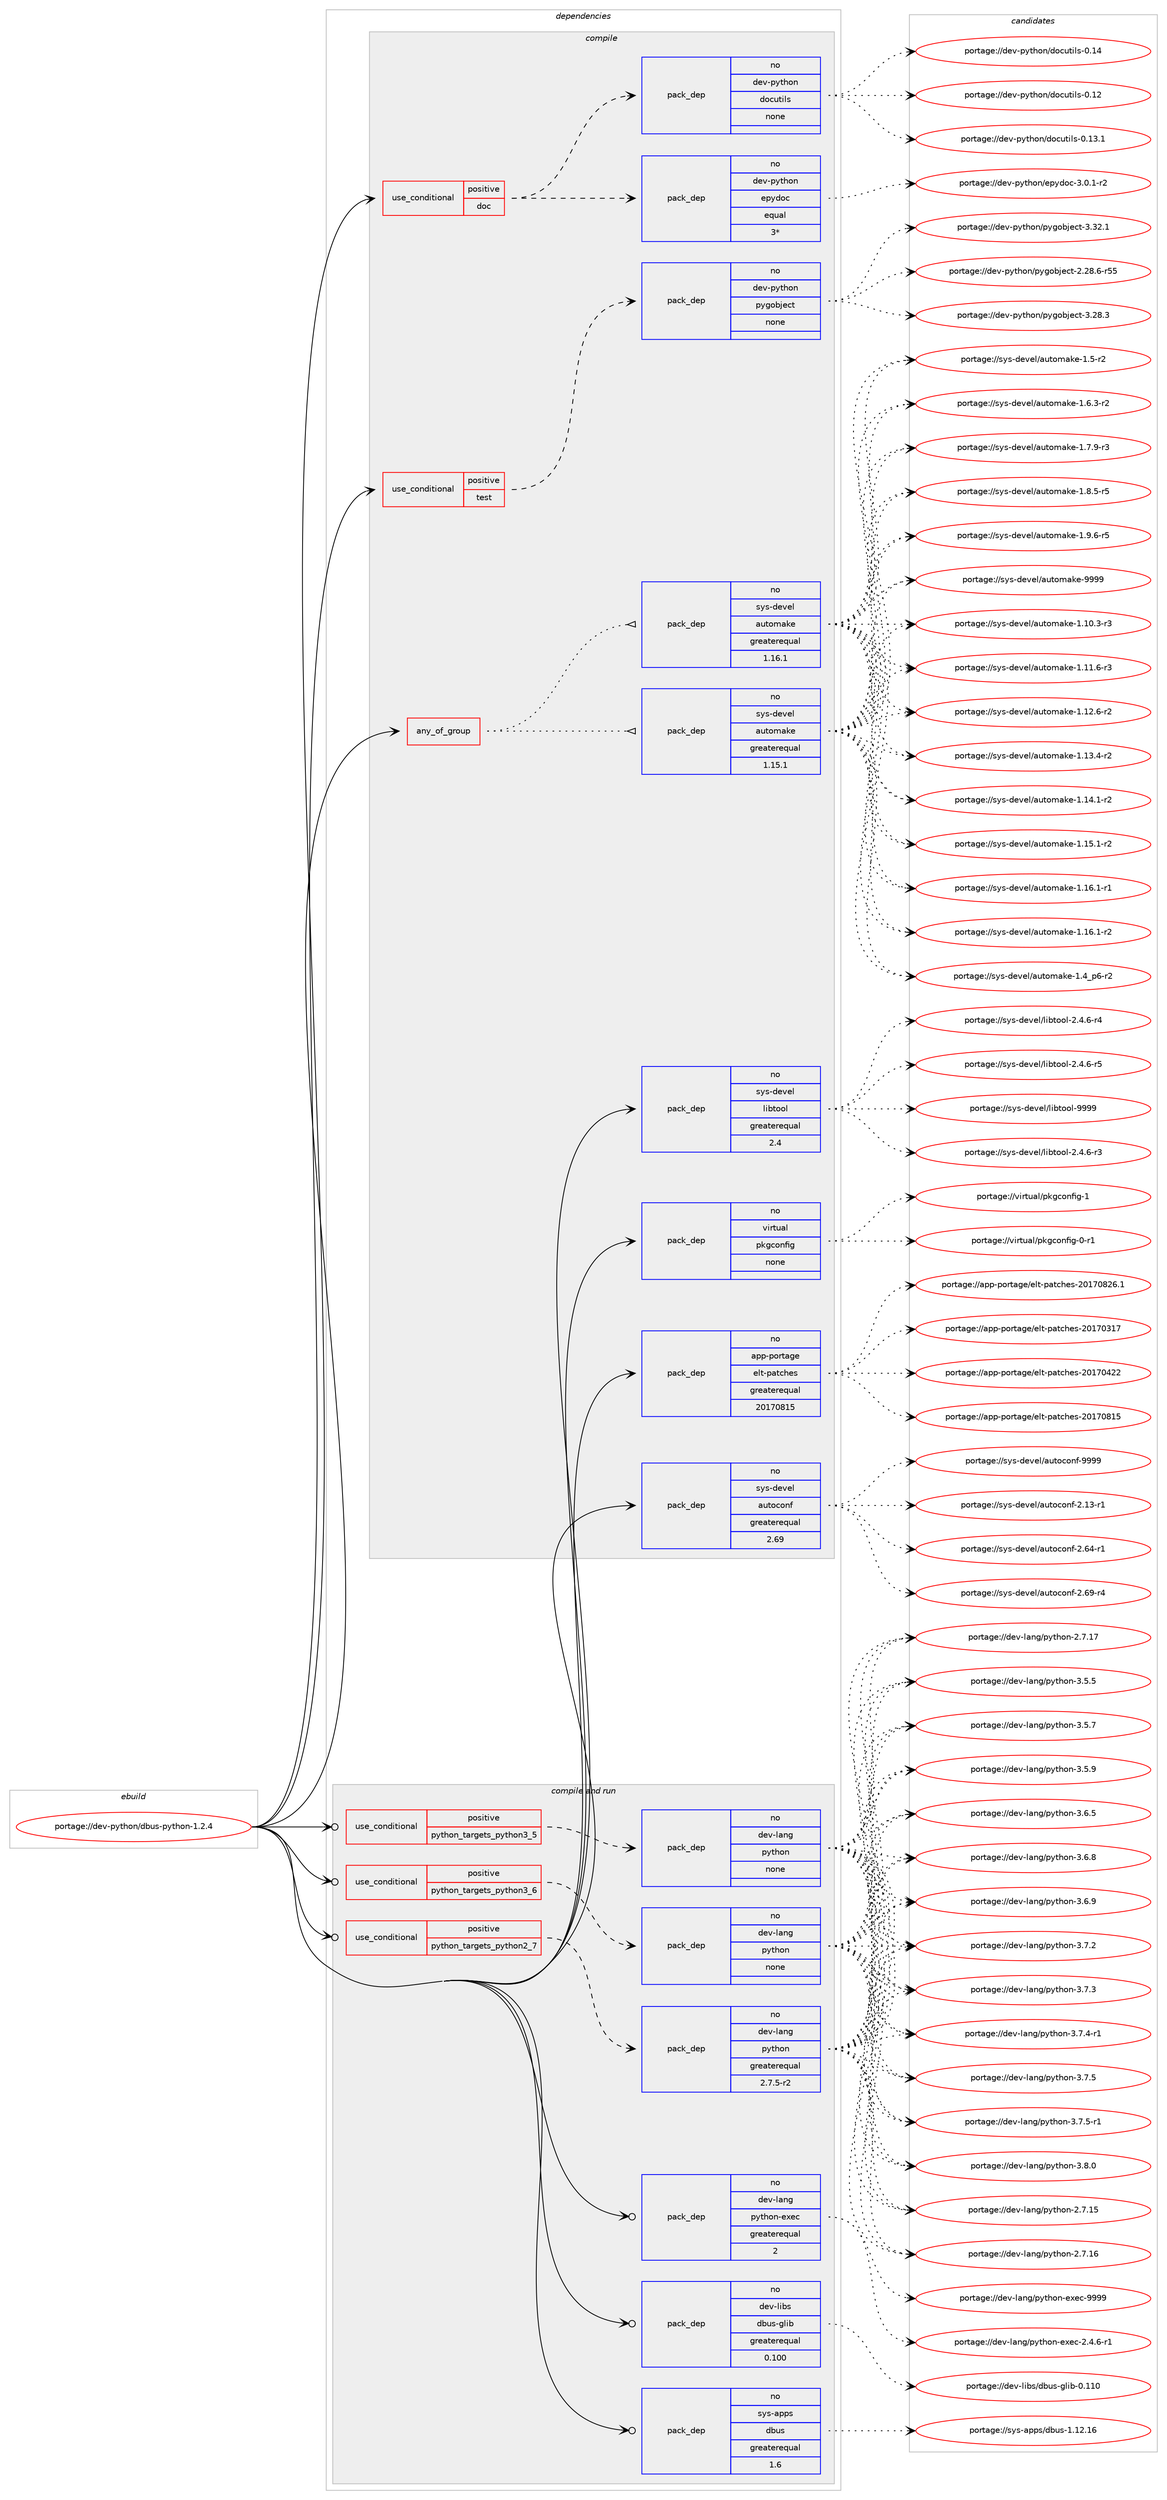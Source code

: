 digraph prolog {

# *************
# Graph options
# *************

newrank=true;
concentrate=true;
compound=true;
graph [rankdir=LR,fontname=Helvetica,fontsize=10,ranksep=1.5];#, ranksep=2.5, nodesep=0.2];
edge  [arrowhead=vee];
node  [fontname=Helvetica,fontsize=10];

# **********
# The ebuild
# **********

subgraph cluster_leftcol {
color=gray;
rank=same;
label=<<i>ebuild</i>>;
id [label="portage://dev-python/dbus-python-1.2.4", color=red, width=4, href="../dev-python/dbus-python-1.2.4.svg"];
}

# ****************
# The dependencies
# ****************

subgraph cluster_midcol {
color=gray;
label=<<i>dependencies</i>>;
subgraph cluster_compile {
fillcolor="#eeeeee";
style=filled;
label=<<i>compile</i>>;
subgraph any3252 {
dependency136150 [label=<<TABLE BORDER="0" CELLBORDER="1" CELLSPACING="0" CELLPADDING="4"><TR><TD CELLPADDING="10">any_of_group</TD></TR></TABLE>>, shape=none, color=red];subgraph pack105229 {
dependency136151 [label=<<TABLE BORDER="0" CELLBORDER="1" CELLSPACING="0" CELLPADDING="4" WIDTH="220"><TR><TD ROWSPAN="6" CELLPADDING="30">pack_dep</TD></TR><TR><TD WIDTH="110">no</TD></TR><TR><TD>sys-devel</TD></TR><TR><TD>automake</TD></TR><TR><TD>greaterequal</TD></TR><TR><TD>1.16.1</TD></TR></TABLE>>, shape=none, color=blue];
}
dependency136150:e -> dependency136151:w [weight=20,style="dotted",arrowhead="oinv"];
subgraph pack105230 {
dependency136152 [label=<<TABLE BORDER="0" CELLBORDER="1" CELLSPACING="0" CELLPADDING="4" WIDTH="220"><TR><TD ROWSPAN="6" CELLPADDING="30">pack_dep</TD></TR><TR><TD WIDTH="110">no</TD></TR><TR><TD>sys-devel</TD></TR><TR><TD>automake</TD></TR><TR><TD>greaterequal</TD></TR><TR><TD>1.15.1</TD></TR></TABLE>>, shape=none, color=blue];
}
dependency136150:e -> dependency136152:w [weight=20,style="dotted",arrowhead="oinv"];
}
id:e -> dependency136150:w [weight=20,style="solid",arrowhead="vee"];
subgraph cond27597 {
dependency136153 [label=<<TABLE BORDER="0" CELLBORDER="1" CELLSPACING="0" CELLPADDING="4"><TR><TD ROWSPAN="3" CELLPADDING="10">use_conditional</TD></TR><TR><TD>positive</TD></TR><TR><TD>doc</TD></TR></TABLE>>, shape=none, color=red];
subgraph pack105231 {
dependency136154 [label=<<TABLE BORDER="0" CELLBORDER="1" CELLSPACING="0" CELLPADDING="4" WIDTH="220"><TR><TD ROWSPAN="6" CELLPADDING="30">pack_dep</TD></TR><TR><TD WIDTH="110">no</TD></TR><TR><TD>dev-python</TD></TR><TR><TD>docutils</TD></TR><TR><TD>none</TD></TR><TR><TD></TD></TR></TABLE>>, shape=none, color=blue];
}
dependency136153:e -> dependency136154:w [weight=20,style="dashed",arrowhead="vee"];
subgraph pack105232 {
dependency136155 [label=<<TABLE BORDER="0" CELLBORDER="1" CELLSPACING="0" CELLPADDING="4" WIDTH="220"><TR><TD ROWSPAN="6" CELLPADDING="30">pack_dep</TD></TR><TR><TD WIDTH="110">no</TD></TR><TR><TD>dev-python</TD></TR><TR><TD>epydoc</TD></TR><TR><TD>equal</TD></TR><TR><TD>3*</TD></TR></TABLE>>, shape=none, color=blue];
}
dependency136153:e -> dependency136155:w [weight=20,style="dashed",arrowhead="vee"];
}
id:e -> dependency136153:w [weight=20,style="solid",arrowhead="vee"];
subgraph cond27598 {
dependency136156 [label=<<TABLE BORDER="0" CELLBORDER="1" CELLSPACING="0" CELLPADDING="4"><TR><TD ROWSPAN="3" CELLPADDING="10">use_conditional</TD></TR><TR><TD>positive</TD></TR><TR><TD>test</TD></TR></TABLE>>, shape=none, color=red];
subgraph pack105233 {
dependency136157 [label=<<TABLE BORDER="0" CELLBORDER="1" CELLSPACING="0" CELLPADDING="4" WIDTH="220"><TR><TD ROWSPAN="6" CELLPADDING="30">pack_dep</TD></TR><TR><TD WIDTH="110">no</TD></TR><TR><TD>dev-python</TD></TR><TR><TD>pygobject</TD></TR><TR><TD>none</TD></TR><TR><TD></TD></TR></TABLE>>, shape=none, color=blue];
}
dependency136156:e -> dependency136157:w [weight=20,style="dashed",arrowhead="vee"];
}
id:e -> dependency136156:w [weight=20,style="solid",arrowhead="vee"];
subgraph pack105234 {
dependency136158 [label=<<TABLE BORDER="0" CELLBORDER="1" CELLSPACING="0" CELLPADDING="4" WIDTH="220"><TR><TD ROWSPAN="6" CELLPADDING="30">pack_dep</TD></TR><TR><TD WIDTH="110">no</TD></TR><TR><TD>app-portage</TD></TR><TR><TD>elt-patches</TD></TR><TR><TD>greaterequal</TD></TR><TR><TD>20170815</TD></TR></TABLE>>, shape=none, color=blue];
}
id:e -> dependency136158:w [weight=20,style="solid",arrowhead="vee"];
subgraph pack105235 {
dependency136159 [label=<<TABLE BORDER="0" CELLBORDER="1" CELLSPACING="0" CELLPADDING="4" WIDTH="220"><TR><TD ROWSPAN="6" CELLPADDING="30">pack_dep</TD></TR><TR><TD WIDTH="110">no</TD></TR><TR><TD>sys-devel</TD></TR><TR><TD>autoconf</TD></TR><TR><TD>greaterequal</TD></TR><TR><TD>2.69</TD></TR></TABLE>>, shape=none, color=blue];
}
id:e -> dependency136159:w [weight=20,style="solid",arrowhead="vee"];
subgraph pack105236 {
dependency136160 [label=<<TABLE BORDER="0" CELLBORDER="1" CELLSPACING="0" CELLPADDING="4" WIDTH="220"><TR><TD ROWSPAN="6" CELLPADDING="30">pack_dep</TD></TR><TR><TD WIDTH="110">no</TD></TR><TR><TD>sys-devel</TD></TR><TR><TD>libtool</TD></TR><TR><TD>greaterequal</TD></TR><TR><TD>2.4</TD></TR></TABLE>>, shape=none, color=blue];
}
id:e -> dependency136160:w [weight=20,style="solid",arrowhead="vee"];
subgraph pack105237 {
dependency136161 [label=<<TABLE BORDER="0" CELLBORDER="1" CELLSPACING="0" CELLPADDING="4" WIDTH="220"><TR><TD ROWSPAN="6" CELLPADDING="30">pack_dep</TD></TR><TR><TD WIDTH="110">no</TD></TR><TR><TD>virtual</TD></TR><TR><TD>pkgconfig</TD></TR><TR><TD>none</TD></TR><TR><TD></TD></TR></TABLE>>, shape=none, color=blue];
}
id:e -> dependency136161:w [weight=20,style="solid",arrowhead="vee"];
}
subgraph cluster_compileandrun {
fillcolor="#eeeeee";
style=filled;
label=<<i>compile and run</i>>;
subgraph cond27599 {
dependency136162 [label=<<TABLE BORDER="0" CELLBORDER="1" CELLSPACING="0" CELLPADDING="4"><TR><TD ROWSPAN="3" CELLPADDING="10">use_conditional</TD></TR><TR><TD>positive</TD></TR><TR><TD>python_targets_python2_7</TD></TR></TABLE>>, shape=none, color=red];
subgraph pack105238 {
dependency136163 [label=<<TABLE BORDER="0" CELLBORDER="1" CELLSPACING="0" CELLPADDING="4" WIDTH="220"><TR><TD ROWSPAN="6" CELLPADDING="30">pack_dep</TD></TR><TR><TD WIDTH="110">no</TD></TR><TR><TD>dev-lang</TD></TR><TR><TD>python</TD></TR><TR><TD>greaterequal</TD></TR><TR><TD>2.7.5-r2</TD></TR></TABLE>>, shape=none, color=blue];
}
dependency136162:e -> dependency136163:w [weight=20,style="dashed",arrowhead="vee"];
}
id:e -> dependency136162:w [weight=20,style="solid",arrowhead="odotvee"];
subgraph cond27600 {
dependency136164 [label=<<TABLE BORDER="0" CELLBORDER="1" CELLSPACING="0" CELLPADDING="4"><TR><TD ROWSPAN="3" CELLPADDING="10">use_conditional</TD></TR><TR><TD>positive</TD></TR><TR><TD>python_targets_python3_5</TD></TR></TABLE>>, shape=none, color=red];
subgraph pack105239 {
dependency136165 [label=<<TABLE BORDER="0" CELLBORDER="1" CELLSPACING="0" CELLPADDING="4" WIDTH="220"><TR><TD ROWSPAN="6" CELLPADDING="30">pack_dep</TD></TR><TR><TD WIDTH="110">no</TD></TR><TR><TD>dev-lang</TD></TR><TR><TD>python</TD></TR><TR><TD>none</TD></TR><TR><TD></TD></TR></TABLE>>, shape=none, color=blue];
}
dependency136164:e -> dependency136165:w [weight=20,style="dashed",arrowhead="vee"];
}
id:e -> dependency136164:w [weight=20,style="solid",arrowhead="odotvee"];
subgraph cond27601 {
dependency136166 [label=<<TABLE BORDER="0" CELLBORDER="1" CELLSPACING="0" CELLPADDING="4"><TR><TD ROWSPAN="3" CELLPADDING="10">use_conditional</TD></TR><TR><TD>positive</TD></TR><TR><TD>python_targets_python3_6</TD></TR></TABLE>>, shape=none, color=red];
subgraph pack105240 {
dependency136167 [label=<<TABLE BORDER="0" CELLBORDER="1" CELLSPACING="0" CELLPADDING="4" WIDTH="220"><TR><TD ROWSPAN="6" CELLPADDING="30">pack_dep</TD></TR><TR><TD WIDTH="110">no</TD></TR><TR><TD>dev-lang</TD></TR><TR><TD>python</TD></TR><TR><TD>none</TD></TR><TR><TD></TD></TR></TABLE>>, shape=none, color=blue];
}
dependency136166:e -> dependency136167:w [weight=20,style="dashed",arrowhead="vee"];
}
id:e -> dependency136166:w [weight=20,style="solid",arrowhead="odotvee"];
subgraph pack105241 {
dependency136168 [label=<<TABLE BORDER="0" CELLBORDER="1" CELLSPACING="0" CELLPADDING="4" WIDTH="220"><TR><TD ROWSPAN="6" CELLPADDING="30">pack_dep</TD></TR><TR><TD WIDTH="110">no</TD></TR><TR><TD>dev-lang</TD></TR><TR><TD>python-exec</TD></TR><TR><TD>greaterequal</TD></TR><TR><TD>2</TD></TR></TABLE>>, shape=none, color=blue];
}
id:e -> dependency136168:w [weight=20,style="solid",arrowhead="odotvee"];
subgraph pack105242 {
dependency136169 [label=<<TABLE BORDER="0" CELLBORDER="1" CELLSPACING="0" CELLPADDING="4" WIDTH="220"><TR><TD ROWSPAN="6" CELLPADDING="30">pack_dep</TD></TR><TR><TD WIDTH="110">no</TD></TR><TR><TD>dev-libs</TD></TR><TR><TD>dbus-glib</TD></TR><TR><TD>greaterequal</TD></TR><TR><TD>0.100</TD></TR></TABLE>>, shape=none, color=blue];
}
id:e -> dependency136169:w [weight=20,style="solid",arrowhead="odotvee"];
subgraph pack105243 {
dependency136170 [label=<<TABLE BORDER="0" CELLBORDER="1" CELLSPACING="0" CELLPADDING="4" WIDTH="220"><TR><TD ROWSPAN="6" CELLPADDING="30">pack_dep</TD></TR><TR><TD WIDTH="110">no</TD></TR><TR><TD>sys-apps</TD></TR><TR><TD>dbus</TD></TR><TR><TD>greaterequal</TD></TR><TR><TD>1.6</TD></TR></TABLE>>, shape=none, color=blue];
}
id:e -> dependency136170:w [weight=20,style="solid",arrowhead="odotvee"];
}
subgraph cluster_run {
fillcolor="#eeeeee";
style=filled;
label=<<i>run</i>>;
}
}

# **************
# The candidates
# **************

subgraph cluster_choices {
rank=same;
color=gray;
label=<<i>candidates</i>>;

subgraph choice105229 {
color=black;
nodesep=1;
choiceportage11512111545100101118101108479711711611110997107101454946494846514511451 [label="portage://sys-devel/automake-1.10.3-r3", color=red, width=4,href="../sys-devel/automake-1.10.3-r3.svg"];
choiceportage11512111545100101118101108479711711611110997107101454946494946544511451 [label="portage://sys-devel/automake-1.11.6-r3", color=red, width=4,href="../sys-devel/automake-1.11.6-r3.svg"];
choiceportage11512111545100101118101108479711711611110997107101454946495046544511450 [label="portage://sys-devel/automake-1.12.6-r2", color=red, width=4,href="../sys-devel/automake-1.12.6-r2.svg"];
choiceportage11512111545100101118101108479711711611110997107101454946495146524511450 [label="portage://sys-devel/automake-1.13.4-r2", color=red, width=4,href="../sys-devel/automake-1.13.4-r2.svg"];
choiceportage11512111545100101118101108479711711611110997107101454946495246494511450 [label="portage://sys-devel/automake-1.14.1-r2", color=red, width=4,href="../sys-devel/automake-1.14.1-r2.svg"];
choiceportage11512111545100101118101108479711711611110997107101454946495346494511450 [label="portage://sys-devel/automake-1.15.1-r2", color=red, width=4,href="../sys-devel/automake-1.15.1-r2.svg"];
choiceportage11512111545100101118101108479711711611110997107101454946495446494511449 [label="portage://sys-devel/automake-1.16.1-r1", color=red, width=4,href="../sys-devel/automake-1.16.1-r1.svg"];
choiceportage11512111545100101118101108479711711611110997107101454946495446494511450 [label="portage://sys-devel/automake-1.16.1-r2", color=red, width=4,href="../sys-devel/automake-1.16.1-r2.svg"];
choiceportage115121115451001011181011084797117116111109971071014549465295112544511450 [label="portage://sys-devel/automake-1.4_p6-r2", color=red, width=4,href="../sys-devel/automake-1.4_p6-r2.svg"];
choiceportage11512111545100101118101108479711711611110997107101454946534511450 [label="portage://sys-devel/automake-1.5-r2", color=red, width=4,href="../sys-devel/automake-1.5-r2.svg"];
choiceportage115121115451001011181011084797117116111109971071014549465446514511450 [label="portage://sys-devel/automake-1.6.3-r2", color=red, width=4,href="../sys-devel/automake-1.6.3-r2.svg"];
choiceportage115121115451001011181011084797117116111109971071014549465546574511451 [label="portage://sys-devel/automake-1.7.9-r3", color=red, width=4,href="../sys-devel/automake-1.7.9-r3.svg"];
choiceportage115121115451001011181011084797117116111109971071014549465646534511453 [label="portage://sys-devel/automake-1.8.5-r5", color=red, width=4,href="../sys-devel/automake-1.8.5-r5.svg"];
choiceportage115121115451001011181011084797117116111109971071014549465746544511453 [label="portage://sys-devel/automake-1.9.6-r5", color=red, width=4,href="../sys-devel/automake-1.9.6-r5.svg"];
choiceportage115121115451001011181011084797117116111109971071014557575757 [label="portage://sys-devel/automake-9999", color=red, width=4,href="../sys-devel/automake-9999.svg"];
dependency136151:e -> choiceportage11512111545100101118101108479711711611110997107101454946494846514511451:w [style=dotted,weight="100"];
dependency136151:e -> choiceportage11512111545100101118101108479711711611110997107101454946494946544511451:w [style=dotted,weight="100"];
dependency136151:e -> choiceportage11512111545100101118101108479711711611110997107101454946495046544511450:w [style=dotted,weight="100"];
dependency136151:e -> choiceportage11512111545100101118101108479711711611110997107101454946495146524511450:w [style=dotted,weight="100"];
dependency136151:e -> choiceportage11512111545100101118101108479711711611110997107101454946495246494511450:w [style=dotted,weight="100"];
dependency136151:e -> choiceportage11512111545100101118101108479711711611110997107101454946495346494511450:w [style=dotted,weight="100"];
dependency136151:e -> choiceportage11512111545100101118101108479711711611110997107101454946495446494511449:w [style=dotted,weight="100"];
dependency136151:e -> choiceportage11512111545100101118101108479711711611110997107101454946495446494511450:w [style=dotted,weight="100"];
dependency136151:e -> choiceportage115121115451001011181011084797117116111109971071014549465295112544511450:w [style=dotted,weight="100"];
dependency136151:e -> choiceportage11512111545100101118101108479711711611110997107101454946534511450:w [style=dotted,weight="100"];
dependency136151:e -> choiceportage115121115451001011181011084797117116111109971071014549465446514511450:w [style=dotted,weight="100"];
dependency136151:e -> choiceportage115121115451001011181011084797117116111109971071014549465546574511451:w [style=dotted,weight="100"];
dependency136151:e -> choiceportage115121115451001011181011084797117116111109971071014549465646534511453:w [style=dotted,weight="100"];
dependency136151:e -> choiceportage115121115451001011181011084797117116111109971071014549465746544511453:w [style=dotted,weight="100"];
dependency136151:e -> choiceportage115121115451001011181011084797117116111109971071014557575757:w [style=dotted,weight="100"];
}
subgraph choice105230 {
color=black;
nodesep=1;
choiceportage11512111545100101118101108479711711611110997107101454946494846514511451 [label="portage://sys-devel/automake-1.10.3-r3", color=red, width=4,href="../sys-devel/automake-1.10.3-r3.svg"];
choiceportage11512111545100101118101108479711711611110997107101454946494946544511451 [label="portage://sys-devel/automake-1.11.6-r3", color=red, width=4,href="../sys-devel/automake-1.11.6-r3.svg"];
choiceportage11512111545100101118101108479711711611110997107101454946495046544511450 [label="portage://sys-devel/automake-1.12.6-r2", color=red, width=4,href="../sys-devel/automake-1.12.6-r2.svg"];
choiceportage11512111545100101118101108479711711611110997107101454946495146524511450 [label="portage://sys-devel/automake-1.13.4-r2", color=red, width=4,href="../sys-devel/automake-1.13.4-r2.svg"];
choiceportage11512111545100101118101108479711711611110997107101454946495246494511450 [label="portage://sys-devel/automake-1.14.1-r2", color=red, width=4,href="../sys-devel/automake-1.14.1-r2.svg"];
choiceportage11512111545100101118101108479711711611110997107101454946495346494511450 [label="portage://sys-devel/automake-1.15.1-r2", color=red, width=4,href="../sys-devel/automake-1.15.1-r2.svg"];
choiceportage11512111545100101118101108479711711611110997107101454946495446494511449 [label="portage://sys-devel/automake-1.16.1-r1", color=red, width=4,href="../sys-devel/automake-1.16.1-r1.svg"];
choiceportage11512111545100101118101108479711711611110997107101454946495446494511450 [label="portage://sys-devel/automake-1.16.1-r2", color=red, width=4,href="../sys-devel/automake-1.16.1-r2.svg"];
choiceportage115121115451001011181011084797117116111109971071014549465295112544511450 [label="portage://sys-devel/automake-1.4_p6-r2", color=red, width=4,href="../sys-devel/automake-1.4_p6-r2.svg"];
choiceportage11512111545100101118101108479711711611110997107101454946534511450 [label="portage://sys-devel/automake-1.5-r2", color=red, width=4,href="../sys-devel/automake-1.5-r2.svg"];
choiceportage115121115451001011181011084797117116111109971071014549465446514511450 [label="portage://sys-devel/automake-1.6.3-r2", color=red, width=4,href="../sys-devel/automake-1.6.3-r2.svg"];
choiceportage115121115451001011181011084797117116111109971071014549465546574511451 [label="portage://sys-devel/automake-1.7.9-r3", color=red, width=4,href="../sys-devel/automake-1.7.9-r3.svg"];
choiceportage115121115451001011181011084797117116111109971071014549465646534511453 [label="portage://sys-devel/automake-1.8.5-r5", color=red, width=4,href="../sys-devel/automake-1.8.5-r5.svg"];
choiceportage115121115451001011181011084797117116111109971071014549465746544511453 [label="portage://sys-devel/automake-1.9.6-r5", color=red, width=4,href="../sys-devel/automake-1.9.6-r5.svg"];
choiceportage115121115451001011181011084797117116111109971071014557575757 [label="portage://sys-devel/automake-9999", color=red, width=4,href="../sys-devel/automake-9999.svg"];
dependency136152:e -> choiceportage11512111545100101118101108479711711611110997107101454946494846514511451:w [style=dotted,weight="100"];
dependency136152:e -> choiceportage11512111545100101118101108479711711611110997107101454946494946544511451:w [style=dotted,weight="100"];
dependency136152:e -> choiceportage11512111545100101118101108479711711611110997107101454946495046544511450:w [style=dotted,weight="100"];
dependency136152:e -> choiceportage11512111545100101118101108479711711611110997107101454946495146524511450:w [style=dotted,weight="100"];
dependency136152:e -> choiceportage11512111545100101118101108479711711611110997107101454946495246494511450:w [style=dotted,weight="100"];
dependency136152:e -> choiceportage11512111545100101118101108479711711611110997107101454946495346494511450:w [style=dotted,weight="100"];
dependency136152:e -> choiceportage11512111545100101118101108479711711611110997107101454946495446494511449:w [style=dotted,weight="100"];
dependency136152:e -> choiceportage11512111545100101118101108479711711611110997107101454946495446494511450:w [style=dotted,weight="100"];
dependency136152:e -> choiceportage115121115451001011181011084797117116111109971071014549465295112544511450:w [style=dotted,weight="100"];
dependency136152:e -> choiceportage11512111545100101118101108479711711611110997107101454946534511450:w [style=dotted,weight="100"];
dependency136152:e -> choiceportage115121115451001011181011084797117116111109971071014549465446514511450:w [style=dotted,weight="100"];
dependency136152:e -> choiceportage115121115451001011181011084797117116111109971071014549465546574511451:w [style=dotted,weight="100"];
dependency136152:e -> choiceportage115121115451001011181011084797117116111109971071014549465646534511453:w [style=dotted,weight="100"];
dependency136152:e -> choiceportage115121115451001011181011084797117116111109971071014549465746544511453:w [style=dotted,weight="100"];
dependency136152:e -> choiceportage115121115451001011181011084797117116111109971071014557575757:w [style=dotted,weight="100"];
}
subgraph choice105231 {
color=black;
nodesep=1;
choiceportage1001011184511212111610411111047100111991171161051081154548464950 [label="portage://dev-python/docutils-0.12", color=red, width=4,href="../dev-python/docutils-0.12.svg"];
choiceportage10010111845112121116104111110471001119911711610510811545484649514649 [label="portage://dev-python/docutils-0.13.1", color=red, width=4,href="../dev-python/docutils-0.13.1.svg"];
choiceportage1001011184511212111610411111047100111991171161051081154548464952 [label="portage://dev-python/docutils-0.14", color=red, width=4,href="../dev-python/docutils-0.14.svg"];
dependency136154:e -> choiceportage1001011184511212111610411111047100111991171161051081154548464950:w [style=dotted,weight="100"];
dependency136154:e -> choiceportage10010111845112121116104111110471001119911711610510811545484649514649:w [style=dotted,weight="100"];
dependency136154:e -> choiceportage1001011184511212111610411111047100111991171161051081154548464952:w [style=dotted,weight="100"];
}
subgraph choice105232 {
color=black;
nodesep=1;
choiceportage1001011184511212111610411111047101112121100111994551464846494511450 [label="portage://dev-python/epydoc-3.0.1-r2", color=red, width=4,href="../dev-python/epydoc-3.0.1-r2.svg"];
dependency136155:e -> choiceportage1001011184511212111610411111047101112121100111994551464846494511450:w [style=dotted,weight="100"];
}
subgraph choice105233 {
color=black;
nodesep=1;
choiceportage1001011184511212111610411111047112121103111981061019911645504650564654451145353 [label="portage://dev-python/pygobject-2.28.6-r55", color=red, width=4,href="../dev-python/pygobject-2.28.6-r55.svg"];
choiceportage1001011184511212111610411111047112121103111981061019911645514650564651 [label="portage://dev-python/pygobject-3.28.3", color=red, width=4,href="../dev-python/pygobject-3.28.3.svg"];
choiceportage1001011184511212111610411111047112121103111981061019911645514651504649 [label="portage://dev-python/pygobject-3.32.1", color=red, width=4,href="../dev-python/pygobject-3.32.1.svg"];
dependency136157:e -> choiceportage1001011184511212111610411111047112121103111981061019911645504650564654451145353:w [style=dotted,weight="100"];
dependency136157:e -> choiceportage1001011184511212111610411111047112121103111981061019911645514650564651:w [style=dotted,weight="100"];
dependency136157:e -> choiceportage1001011184511212111610411111047112121103111981061019911645514651504649:w [style=dotted,weight="100"];
}
subgraph choice105234 {
color=black;
nodesep=1;
choiceportage97112112451121111141169710310147101108116451129711699104101115455048495548514955 [label="portage://app-portage/elt-patches-20170317", color=red, width=4,href="../app-portage/elt-patches-20170317.svg"];
choiceportage97112112451121111141169710310147101108116451129711699104101115455048495548525050 [label="portage://app-portage/elt-patches-20170422", color=red, width=4,href="../app-portage/elt-patches-20170422.svg"];
choiceportage97112112451121111141169710310147101108116451129711699104101115455048495548564953 [label="portage://app-portage/elt-patches-20170815", color=red, width=4,href="../app-portage/elt-patches-20170815.svg"];
choiceportage971121124511211111411697103101471011081164511297116991041011154550484955485650544649 [label="portage://app-portage/elt-patches-20170826.1", color=red, width=4,href="../app-portage/elt-patches-20170826.1.svg"];
dependency136158:e -> choiceportage97112112451121111141169710310147101108116451129711699104101115455048495548514955:w [style=dotted,weight="100"];
dependency136158:e -> choiceportage97112112451121111141169710310147101108116451129711699104101115455048495548525050:w [style=dotted,weight="100"];
dependency136158:e -> choiceportage97112112451121111141169710310147101108116451129711699104101115455048495548564953:w [style=dotted,weight="100"];
dependency136158:e -> choiceportage971121124511211111411697103101471011081164511297116991041011154550484955485650544649:w [style=dotted,weight="100"];
}
subgraph choice105235 {
color=black;
nodesep=1;
choiceportage1151211154510010111810110847971171161119911111010245504649514511449 [label="portage://sys-devel/autoconf-2.13-r1", color=red, width=4,href="../sys-devel/autoconf-2.13-r1.svg"];
choiceportage1151211154510010111810110847971171161119911111010245504654524511449 [label="portage://sys-devel/autoconf-2.64-r1", color=red, width=4,href="../sys-devel/autoconf-2.64-r1.svg"];
choiceportage1151211154510010111810110847971171161119911111010245504654574511452 [label="portage://sys-devel/autoconf-2.69-r4", color=red, width=4,href="../sys-devel/autoconf-2.69-r4.svg"];
choiceportage115121115451001011181011084797117116111991111101024557575757 [label="portage://sys-devel/autoconf-9999", color=red, width=4,href="../sys-devel/autoconf-9999.svg"];
dependency136159:e -> choiceportage1151211154510010111810110847971171161119911111010245504649514511449:w [style=dotted,weight="100"];
dependency136159:e -> choiceportage1151211154510010111810110847971171161119911111010245504654524511449:w [style=dotted,weight="100"];
dependency136159:e -> choiceportage1151211154510010111810110847971171161119911111010245504654574511452:w [style=dotted,weight="100"];
dependency136159:e -> choiceportage115121115451001011181011084797117116111991111101024557575757:w [style=dotted,weight="100"];
}
subgraph choice105236 {
color=black;
nodesep=1;
choiceportage1151211154510010111810110847108105981161111111084550465246544511451 [label="portage://sys-devel/libtool-2.4.6-r3", color=red, width=4,href="../sys-devel/libtool-2.4.6-r3.svg"];
choiceportage1151211154510010111810110847108105981161111111084550465246544511452 [label="portage://sys-devel/libtool-2.4.6-r4", color=red, width=4,href="../sys-devel/libtool-2.4.6-r4.svg"];
choiceportage1151211154510010111810110847108105981161111111084550465246544511453 [label="portage://sys-devel/libtool-2.4.6-r5", color=red, width=4,href="../sys-devel/libtool-2.4.6-r5.svg"];
choiceportage1151211154510010111810110847108105981161111111084557575757 [label="portage://sys-devel/libtool-9999", color=red, width=4,href="../sys-devel/libtool-9999.svg"];
dependency136160:e -> choiceportage1151211154510010111810110847108105981161111111084550465246544511451:w [style=dotted,weight="100"];
dependency136160:e -> choiceportage1151211154510010111810110847108105981161111111084550465246544511452:w [style=dotted,weight="100"];
dependency136160:e -> choiceportage1151211154510010111810110847108105981161111111084550465246544511453:w [style=dotted,weight="100"];
dependency136160:e -> choiceportage1151211154510010111810110847108105981161111111084557575757:w [style=dotted,weight="100"];
}
subgraph choice105237 {
color=black;
nodesep=1;
choiceportage11810511411611797108471121071039911111010210510345484511449 [label="portage://virtual/pkgconfig-0-r1", color=red, width=4,href="../virtual/pkgconfig-0-r1.svg"];
choiceportage1181051141161179710847112107103991111101021051034549 [label="portage://virtual/pkgconfig-1", color=red, width=4,href="../virtual/pkgconfig-1.svg"];
dependency136161:e -> choiceportage11810511411611797108471121071039911111010210510345484511449:w [style=dotted,weight="100"];
dependency136161:e -> choiceportage1181051141161179710847112107103991111101021051034549:w [style=dotted,weight="100"];
}
subgraph choice105238 {
color=black;
nodesep=1;
choiceportage10010111845108971101034711212111610411111045504655464953 [label="portage://dev-lang/python-2.7.15", color=red, width=4,href="../dev-lang/python-2.7.15.svg"];
choiceportage10010111845108971101034711212111610411111045504655464954 [label="portage://dev-lang/python-2.7.16", color=red, width=4,href="../dev-lang/python-2.7.16.svg"];
choiceportage10010111845108971101034711212111610411111045504655464955 [label="portage://dev-lang/python-2.7.17", color=red, width=4,href="../dev-lang/python-2.7.17.svg"];
choiceportage100101118451089711010347112121116104111110455146534653 [label="portage://dev-lang/python-3.5.5", color=red, width=4,href="../dev-lang/python-3.5.5.svg"];
choiceportage100101118451089711010347112121116104111110455146534655 [label="portage://dev-lang/python-3.5.7", color=red, width=4,href="../dev-lang/python-3.5.7.svg"];
choiceportage100101118451089711010347112121116104111110455146534657 [label="portage://dev-lang/python-3.5.9", color=red, width=4,href="../dev-lang/python-3.5.9.svg"];
choiceportage100101118451089711010347112121116104111110455146544653 [label="portage://dev-lang/python-3.6.5", color=red, width=4,href="../dev-lang/python-3.6.5.svg"];
choiceportage100101118451089711010347112121116104111110455146544656 [label="portage://dev-lang/python-3.6.8", color=red, width=4,href="../dev-lang/python-3.6.8.svg"];
choiceportage100101118451089711010347112121116104111110455146544657 [label="portage://dev-lang/python-3.6.9", color=red, width=4,href="../dev-lang/python-3.6.9.svg"];
choiceportage100101118451089711010347112121116104111110455146554650 [label="portage://dev-lang/python-3.7.2", color=red, width=4,href="../dev-lang/python-3.7.2.svg"];
choiceportage100101118451089711010347112121116104111110455146554651 [label="portage://dev-lang/python-3.7.3", color=red, width=4,href="../dev-lang/python-3.7.3.svg"];
choiceportage1001011184510897110103471121211161041111104551465546524511449 [label="portage://dev-lang/python-3.7.4-r1", color=red, width=4,href="../dev-lang/python-3.7.4-r1.svg"];
choiceportage100101118451089711010347112121116104111110455146554653 [label="portage://dev-lang/python-3.7.5", color=red, width=4,href="../dev-lang/python-3.7.5.svg"];
choiceportage1001011184510897110103471121211161041111104551465546534511449 [label="portage://dev-lang/python-3.7.5-r1", color=red, width=4,href="../dev-lang/python-3.7.5-r1.svg"];
choiceportage100101118451089711010347112121116104111110455146564648 [label="portage://dev-lang/python-3.8.0", color=red, width=4,href="../dev-lang/python-3.8.0.svg"];
dependency136163:e -> choiceportage10010111845108971101034711212111610411111045504655464953:w [style=dotted,weight="100"];
dependency136163:e -> choiceportage10010111845108971101034711212111610411111045504655464954:w [style=dotted,weight="100"];
dependency136163:e -> choiceportage10010111845108971101034711212111610411111045504655464955:w [style=dotted,weight="100"];
dependency136163:e -> choiceportage100101118451089711010347112121116104111110455146534653:w [style=dotted,weight="100"];
dependency136163:e -> choiceportage100101118451089711010347112121116104111110455146534655:w [style=dotted,weight="100"];
dependency136163:e -> choiceportage100101118451089711010347112121116104111110455146534657:w [style=dotted,weight="100"];
dependency136163:e -> choiceportage100101118451089711010347112121116104111110455146544653:w [style=dotted,weight="100"];
dependency136163:e -> choiceportage100101118451089711010347112121116104111110455146544656:w [style=dotted,weight="100"];
dependency136163:e -> choiceportage100101118451089711010347112121116104111110455146544657:w [style=dotted,weight="100"];
dependency136163:e -> choiceportage100101118451089711010347112121116104111110455146554650:w [style=dotted,weight="100"];
dependency136163:e -> choiceportage100101118451089711010347112121116104111110455146554651:w [style=dotted,weight="100"];
dependency136163:e -> choiceportage1001011184510897110103471121211161041111104551465546524511449:w [style=dotted,weight="100"];
dependency136163:e -> choiceportage100101118451089711010347112121116104111110455146554653:w [style=dotted,weight="100"];
dependency136163:e -> choiceportage1001011184510897110103471121211161041111104551465546534511449:w [style=dotted,weight="100"];
dependency136163:e -> choiceportage100101118451089711010347112121116104111110455146564648:w [style=dotted,weight="100"];
}
subgraph choice105239 {
color=black;
nodesep=1;
choiceportage10010111845108971101034711212111610411111045504655464953 [label="portage://dev-lang/python-2.7.15", color=red, width=4,href="../dev-lang/python-2.7.15.svg"];
choiceportage10010111845108971101034711212111610411111045504655464954 [label="portage://dev-lang/python-2.7.16", color=red, width=4,href="../dev-lang/python-2.7.16.svg"];
choiceportage10010111845108971101034711212111610411111045504655464955 [label="portage://dev-lang/python-2.7.17", color=red, width=4,href="../dev-lang/python-2.7.17.svg"];
choiceportage100101118451089711010347112121116104111110455146534653 [label="portage://dev-lang/python-3.5.5", color=red, width=4,href="../dev-lang/python-3.5.5.svg"];
choiceportage100101118451089711010347112121116104111110455146534655 [label="portage://dev-lang/python-3.5.7", color=red, width=4,href="../dev-lang/python-3.5.7.svg"];
choiceportage100101118451089711010347112121116104111110455146534657 [label="portage://dev-lang/python-3.5.9", color=red, width=4,href="../dev-lang/python-3.5.9.svg"];
choiceportage100101118451089711010347112121116104111110455146544653 [label="portage://dev-lang/python-3.6.5", color=red, width=4,href="../dev-lang/python-3.6.5.svg"];
choiceportage100101118451089711010347112121116104111110455146544656 [label="portage://dev-lang/python-3.6.8", color=red, width=4,href="../dev-lang/python-3.6.8.svg"];
choiceportage100101118451089711010347112121116104111110455146544657 [label="portage://dev-lang/python-3.6.9", color=red, width=4,href="../dev-lang/python-3.6.9.svg"];
choiceportage100101118451089711010347112121116104111110455146554650 [label="portage://dev-lang/python-3.7.2", color=red, width=4,href="../dev-lang/python-3.7.2.svg"];
choiceportage100101118451089711010347112121116104111110455146554651 [label="portage://dev-lang/python-3.7.3", color=red, width=4,href="../dev-lang/python-3.7.3.svg"];
choiceportage1001011184510897110103471121211161041111104551465546524511449 [label="portage://dev-lang/python-3.7.4-r1", color=red, width=4,href="../dev-lang/python-3.7.4-r1.svg"];
choiceportage100101118451089711010347112121116104111110455146554653 [label="portage://dev-lang/python-3.7.5", color=red, width=4,href="../dev-lang/python-3.7.5.svg"];
choiceportage1001011184510897110103471121211161041111104551465546534511449 [label="portage://dev-lang/python-3.7.5-r1", color=red, width=4,href="../dev-lang/python-3.7.5-r1.svg"];
choiceportage100101118451089711010347112121116104111110455146564648 [label="portage://dev-lang/python-3.8.0", color=red, width=4,href="../dev-lang/python-3.8.0.svg"];
dependency136165:e -> choiceportage10010111845108971101034711212111610411111045504655464953:w [style=dotted,weight="100"];
dependency136165:e -> choiceportage10010111845108971101034711212111610411111045504655464954:w [style=dotted,weight="100"];
dependency136165:e -> choiceportage10010111845108971101034711212111610411111045504655464955:w [style=dotted,weight="100"];
dependency136165:e -> choiceportage100101118451089711010347112121116104111110455146534653:w [style=dotted,weight="100"];
dependency136165:e -> choiceportage100101118451089711010347112121116104111110455146534655:w [style=dotted,weight="100"];
dependency136165:e -> choiceportage100101118451089711010347112121116104111110455146534657:w [style=dotted,weight="100"];
dependency136165:e -> choiceportage100101118451089711010347112121116104111110455146544653:w [style=dotted,weight="100"];
dependency136165:e -> choiceportage100101118451089711010347112121116104111110455146544656:w [style=dotted,weight="100"];
dependency136165:e -> choiceportage100101118451089711010347112121116104111110455146544657:w [style=dotted,weight="100"];
dependency136165:e -> choiceportage100101118451089711010347112121116104111110455146554650:w [style=dotted,weight="100"];
dependency136165:e -> choiceportage100101118451089711010347112121116104111110455146554651:w [style=dotted,weight="100"];
dependency136165:e -> choiceportage1001011184510897110103471121211161041111104551465546524511449:w [style=dotted,weight="100"];
dependency136165:e -> choiceportage100101118451089711010347112121116104111110455146554653:w [style=dotted,weight="100"];
dependency136165:e -> choiceportage1001011184510897110103471121211161041111104551465546534511449:w [style=dotted,weight="100"];
dependency136165:e -> choiceportage100101118451089711010347112121116104111110455146564648:w [style=dotted,weight="100"];
}
subgraph choice105240 {
color=black;
nodesep=1;
choiceportage10010111845108971101034711212111610411111045504655464953 [label="portage://dev-lang/python-2.7.15", color=red, width=4,href="../dev-lang/python-2.7.15.svg"];
choiceportage10010111845108971101034711212111610411111045504655464954 [label="portage://dev-lang/python-2.7.16", color=red, width=4,href="../dev-lang/python-2.7.16.svg"];
choiceportage10010111845108971101034711212111610411111045504655464955 [label="portage://dev-lang/python-2.7.17", color=red, width=4,href="../dev-lang/python-2.7.17.svg"];
choiceportage100101118451089711010347112121116104111110455146534653 [label="portage://dev-lang/python-3.5.5", color=red, width=4,href="../dev-lang/python-3.5.5.svg"];
choiceportage100101118451089711010347112121116104111110455146534655 [label="portage://dev-lang/python-3.5.7", color=red, width=4,href="../dev-lang/python-3.5.7.svg"];
choiceportage100101118451089711010347112121116104111110455146534657 [label="portage://dev-lang/python-3.5.9", color=red, width=4,href="../dev-lang/python-3.5.9.svg"];
choiceportage100101118451089711010347112121116104111110455146544653 [label="portage://dev-lang/python-3.6.5", color=red, width=4,href="../dev-lang/python-3.6.5.svg"];
choiceportage100101118451089711010347112121116104111110455146544656 [label="portage://dev-lang/python-3.6.8", color=red, width=4,href="../dev-lang/python-3.6.8.svg"];
choiceportage100101118451089711010347112121116104111110455146544657 [label="portage://dev-lang/python-3.6.9", color=red, width=4,href="../dev-lang/python-3.6.9.svg"];
choiceportage100101118451089711010347112121116104111110455146554650 [label="portage://dev-lang/python-3.7.2", color=red, width=4,href="../dev-lang/python-3.7.2.svg"];
choiceportage100101118451089711010347112121116104111110455146554651 [label="portage://dev-lang/python-3.7.3", color=red, width=4,href="../dev-lang/python-3.7.3.svg"];
choiceportage1001011184510897110103471121211161041111104551465546524511449 [label="portage://dev-lang/python-3.7.4-r1", color=red, width=4,href="../dev-lang/python-3.7.4-r1.svg"];
choiceportage100101118451089711010347112121116104111110455146554653 [label="portage://dev-lang/python-3.7.5", color=red, width=4,href="../dev-lang/python-3.7.5.svg"];
choiceportage1001011184510897110103471121211161041111104551465546534511449 [label="portage://dev-lang/python-3.7.5-r1", color=red, width=4,href="../dev-lang/python-3.7.5-r1.svg"];
choiceportage100101118451089711010347112121116104111110455146564648 [label="portage://dev-lang/python-3.8.0", color=red, width=4,href="../dev-lang/python-3.8.0.svg"];
dependency136167:e -> choiceportage10010111845108971101034711212111610411111045504655464953:w [style=dotted,weight="100"];
dependency136167:e -> choiceportage10010111845108971101034711212111610411111045504655464954:w [style=dotted,weight="100"];
dependency136167:e -> choiceportage10010111845108971101034711212111610411111045504655464955:w [style=dotted,weight="100"];
dependency136167:e -> choiceportage100101118451089711010347112121116104111110455146534653:w [style=dotted,weight="100"];
dependency136167:e -> choiceportage100101118451089711010347112121116104111110455146534655:w [style=dotted,weight="100"];
dependency136167:e -> choiceportage100101118451089711010347112121116104111110455146534657:w [style=dotted,weight="100"];
dependency136167:e -> choiceportage100101118451089711010347112121116104111110455146544653:w [style=dotted,weight="100"];
dependency136167:e -> choiceportage100101118451089711010347112121116104111110455146544656:w [style=dotted,weight="100"];
dependency136167:e -> choiceportage100101118451089711010347112121116104111110455146544657:w [style=dotted,weight="100"];
dependency136167:e -> choiceportage100101118451089711010347112121116104111110455146554650:w [style=dotted,weight="100"];
dependency136167:e -> choiceportage100101118451089711010347112121116104111110455146554651:w [style=dotted,weight="100"];
dependency136167:e -> choiceportage1001011184510897110103471121211161041111104551465546524511449:w [style=dotted,weight="100"];
dependency136167:e -> choiceportage100101118451089711010347112121116104111110455146554653:w [style=dotted,weight="100"];
dependency136167:e -> choiceportage1001011184510897110103471121211161041111104551465546534511449:w [style=dotted,weight="100"];
dependency136167:e -> choiceportage100101118451089711010347112121116104111110455146564648:w [style=dotted,weight="100"];
}
subgraph choice105241 {
color=black;
nodesep=1;
choiceportage10010111845108971101034711212111610411111045101120101994550465246544511449 [label="portage://dev-lang/python-exec-2.4.6-r1", color=red, width=4,href="../dev-lang/python-exec-2.4.6-r1.svg"];
choiceportage10010111845108971101034711212111610411111045101120101994557575757 [label="portage://dev-lang/python-exec-9999", color=red, width=4,href="../dev-lang/python-exec-9999.svg"];
dependency136168:e -> choiceportage10010111845108971101034711212111610411111045101120101994550465246544511449:w [style=dotted,weight="100"];
dependency136168:e -> choiceportage10010111845108971101034711212111610411111045101120101994557575757:w [style=dotted,weight="100"];
}
subgraph choice105242 {
color=black;
nodesep=1;
choiceportage100101118451081059811547100981171154510310810598454846494948 [label="portage://dev-libs/dbus-glib-0.110", color=red, width=4,href="../dev-libs/dbus-glib-0.110.svg"];
dependency136169:e -> choiceportage100101118451081059811547100981171154510310810598454846494948:w [style=dotted,weight="100"];
}
subgraph choice105243 {
color=black;
nodesep=1;
choiceportage115121115459711211211547100981171154549464950464954 [label="portage://sys-apps/dbus-1.12.16", color=red, width=4,href="../sys-apps/dbus-1.12.16.svg"];
dependency136170:e -> choiceportage115121115459711211211547100981171154549464950464954:w [style=dotted,weight="100"];
}
}

}

